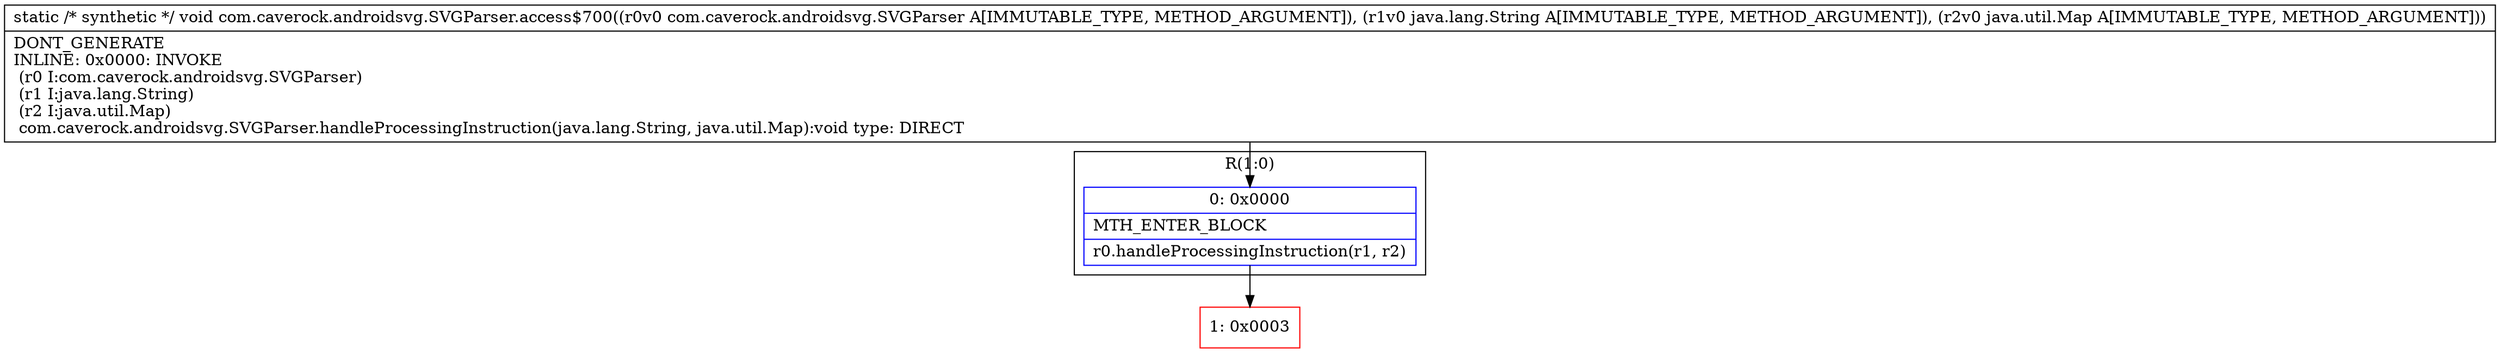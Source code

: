 digraph "CFG forcom.caverock.androidsvg.SVGParser.access$700(Lcom\/caverock\/androidsvg\/SVGParser;Ljava\/lang\/String;Ljava\/util\/Map;)V" {
subgraph cluster_Region_2051640620 {
label = "R(1:0)";
node [shape=record,color=blue];
Node_0 [shape=record,label="{0\:\ 0x0000|MTH_ENTER_BLOCK\l|r0.handleProcessingInstruction(r1, r2)\l}"];
}
Node_1 [shape=record,color=red,label="{1\:\ 0x0003}"];
MethodNode[shape=record,label="{static \/* synthetic *\/ void com.caverock.androidsvg.SVGParser.access$700((r0v0 com.caverock.androidsvg.SVGParser A[IMMUTABLE_TYPE, METHOD_ARGUMENT]), (r1v0 java.lang.String A[IMMUTABLE_TYPE, METHOD_ARGUMENT]), (r2v0 java.util.Map A[IMMUTABLE_TYPE, METHOD_ARGUMENT]))  | DONT_GENERATE\lINLINE: 0x0000: INVOKE  \l  (r0 I:com.caverock.androidsvg.SVGParser)\l  (r1 I:java.lang.String)\l  (r2 I:java.util.Map)\l com.caverock.androidsvg.SVGParser.handleProcessingInstruction(java.lang.String, java.util.Map):void type: DIRECT\l}"];
MethodNode -> Node_0;
Node_0 -> Node_1;
}

